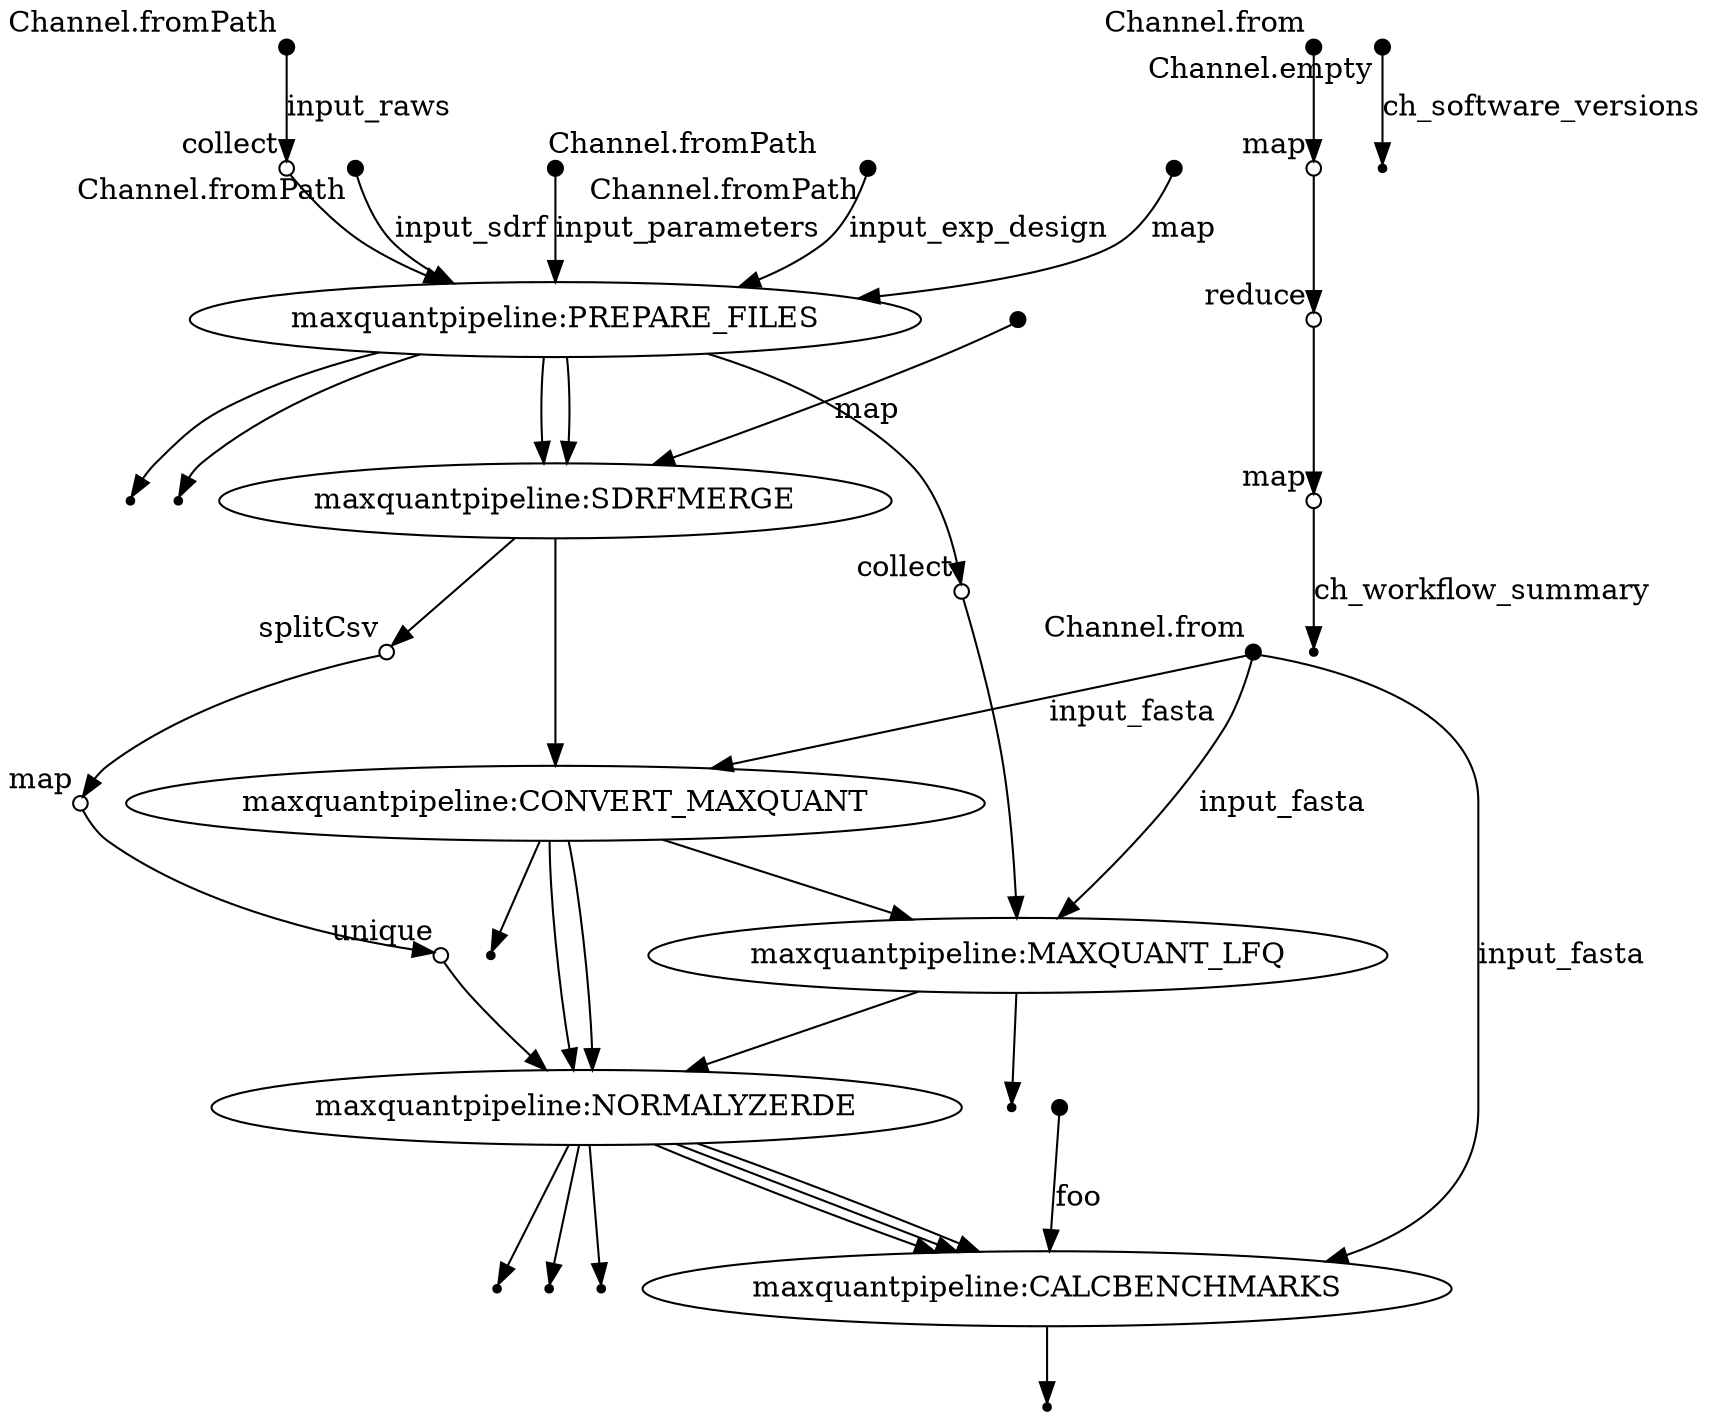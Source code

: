 digraph "pipeline_dag" {
p0 [shape=point,label="",fixedsize=true,width=0.1,xlabel="Channel.fromPath"];
p12 [shape=circle,label="",fixedsize=true,width=0.1,xlabel="collect"];
p0 -> p12 [label="input_raws"];

p1 [shape=point,label="",fixedsize=true,width=0.1,xlabel="Channel.from"];
p19 [label="maxquantpipeline:CONVERT_MAXQUANT"];
p1 -> p19 [label="input_fasta"];

p2 [shape=point,label="",fixedsize=true,width=0.1,xlabel="Channel.fromPath"];
p14 [label="maxquantpipeline:PREPARE_FILES"];
p2 -> p14 [label="input_sdrf"];

p3 [shape=point,label="",fixedsize=true,width=0.1,xlabel="Channel.fromPath"];
p14 [label="maxquantpipeline:PREPARE_FILES"];
p3 -> p14 [label="input_parameters"];

p4 [shape=point,label="",fixedsize=true,width=0.1,xlabel="Channel.fromPath"];
p14 [label="maxquantpipeline:PREPARE_FILES"];
p4 -> p14 [label="input_exp_design"];

p5 [shape=point,label="",fixedsize=true,width=0.1,xlabel="Channel.from"];
p6 [shape=circle,label="",fixedsize=true,width=0.1,xlabel="map"];
p5 -> p6;

p6 [shape=circle,label="",fixedsize=true,width=0.1,xlabel="map"];
p7 [shape=circle,label="",fixedsize=true,width=0.1,xlabel="reduce"];
p6 -> p7;

p7 [shape=circle,label="",fixedsize=true,width=0.1,xlabel="reduce"];
p8 [shape=circle,label="",fixedsize=true,width=0.1,xlabel="map"];
p7 -> p8;

p8 [shape=circle,label="",fixedsize=true,width=0.1,xlabel="map"];
p9 [shape=point];
p8 -> p9 [label="ch_workflow_summary"];

p10 [shape=point,label="",fixedsize=true,width=0.1,xlabel="Channel.empty"];
p11 [shape=point];
p10 -> p11 [label="ch_software_versions"];

p12 [shape=circle,label="",fixedsize=true,width=0.1,xlabel="collect"];
p14 [label="maxquantpipeline:PREPARE_FILES"];
p12 -> p14;

p13 [shape=point,label="",fixedsize=true,width=0.1];
p14 [label="maxquantpipeline:PREPARE_FILES"];
p13 -> p14 [label="map"];

p14 [label="maxquantpipeline:PREPARE_FILES"];
p18 [label="maxquantpipeline:SDRFMERGE"];
p14 -> p18;

p14 [label="maxquantpipeline:PREPARE_FILES"];
p16 [shape=point];
p14 -> p16;

p14 [label="maxquantpipeline:PREPARE_FILES"];
p18 [label="maxquantpipeline:SDRFMERGE"];
p14 -> p18;

p14 [label="maxquantpipeline:PREPARE_FILES"];
p15 [shape=point];
p14 -> p15;

p14 [label="maxquantpipeline:PREPARE_FILES"];
p21 [shape=circle,label="",fixedsize=true,width=0.1,xlabel="collect"];
p14 -> p21;

p17 [shape=point,label="",fixedsize=true,width=0.1];
p18 [label="maxquantpipeline:SDRFMERGE"];
p17 -> p18 [label="map"];

p18 [label="maxquantpipeline:SDRFMERGE"];
p19 [label="maxquantpipeline:CONVERT_MAXQUANT"];
p18 -> p19;

p19 [label="maxquantpipeline:CONVERT_MAXQUANT"];
p22 [label="maxquantpipeline:MAXQUANT_LFQ"];
p19 -> p22;

p19 [label="maxquantpipeline:CONVERT_MAXQUANT"];
p27 [label="maxquantpipeline:NORMALYZERDE"];
p19 -> p27;

p19 [label="maxquantpipeline:CONVERT_MAXQUANT"];
p27 [label="maxquantpipeline:NORMALYZERDE"];
p19 -> p27;

p19 [label="maxquantpipeline:CONVERT_MAXQUANT"];
p20 [shape=point];
p19 -> p20;

p21 [shape=circle,label="",fixedsize=true,width=0.1,xlabel="collect"];
p22 [label="maxquantpipeline:MAXQUANT_LFQ"];
p21 -> p22;

p1 [shape=point,label="",fixedsize=true,width=0.1,xlabel="Channel.from"];
p22 [label="maxquantpipeline:MAXQUANT_LFQ"];
p1 -> p22 [label="input_fasta"];

p22 [label="maxquantpipeline:MAXQUANT_LFQ"];
p27 [label="maxquantpipeline:NORMALYZERDE"];
p22 -> p27;

p22 [label="maxquantpipeline:MAXQUANT_LFQ"];
p23 [shape=point];
p22 -> p23;

p18 [label="maxquantpipeline:SDRFMERGE"];
p24 [shape=circle,label="",fixedsize=true,width=0.1,xlabel="splitCsv"];
p18 -> p24;

p24 [shape=circle,label="",fixedsize=true,width=0.1,xlabel="splitCsv"];
p25 [shape=circle,label="",fixedsize=true,width=0.1,xlabel="map"];
p24 -> p25;

p25 [shape=circle,label="",fixedsize=true,width=0.1,xlabel="map"];
p26 [shape=circle,label="",fixedsize=true,width=0.1,xlabel="unique"];
p25 -> p26;

p26 [shape=circle,label="",fixedsize=true,width=0.1,xlabel="unique"];
p27 [label="maxquantpipeline:NORMALYZERDE"];
p26 -> p27;

p27 [label="maxquantpipeline:NORMALYZERDE"];
p32 [label="maxquantpipeline:CALCBENCHMARKS"];
p27 -> p32;

p27 [label="maxquantpipeline:NORMALYZERDE"];
p30 [shape=point];
p27 -> p30;

p27 [label="maxquantpipeline:NORMALYZERDE"];
p29 [shape=point];
p27 -> p29;

p27 [label="maxquantpipeline:NORMALYZERDE"];
p32 [label="maxquantpipeline:CALCBENCHMARKS"];
p27 -> p32;

p27 [label="maxquantpipeline:NORMALYZERDE"];
p32 [label="maxquantpipeline:CALCBENCHMARKS"];
p27 -> p32;

p27 [label="maxquantpipeline:NORMALYZERDE"];
p28 [shape=point];
p27 -> p28;

p31 [shape=point,label="",fixedsize=true,width=0.1];
p32 [label="maxquantpipeline:CALCBENCHMARKS"];
p31 -> p32 [label="foo"];

p1 [shape=point,label="",fixedsize=true,width=0.1,xlabel="Channel.from"];
p32 [label="maxquantpipeline:CALCBENCHMARKS"];
p1 -> p32 [label="input_fasta"];

p32 [label="maxquantpipeline:CALCBENCHMARKS"];
p33 [shape=point];
p32 -> p33;

}
